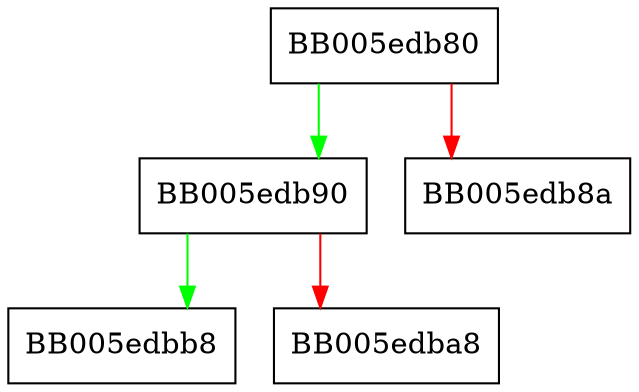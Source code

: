 digraph ossl_ctx_thread_stop {
  node [shape="box"];
  graph [splines=ortho];
  BB005edb80 -> BB005edb90 [color="green"];
  BB005edb80 -> BB005edb8a [color="red"];
  BB005edb90 -> BB005edbb8 [color="green"];
  BB005edb90 -> BB005edba8 [color="red"];
}